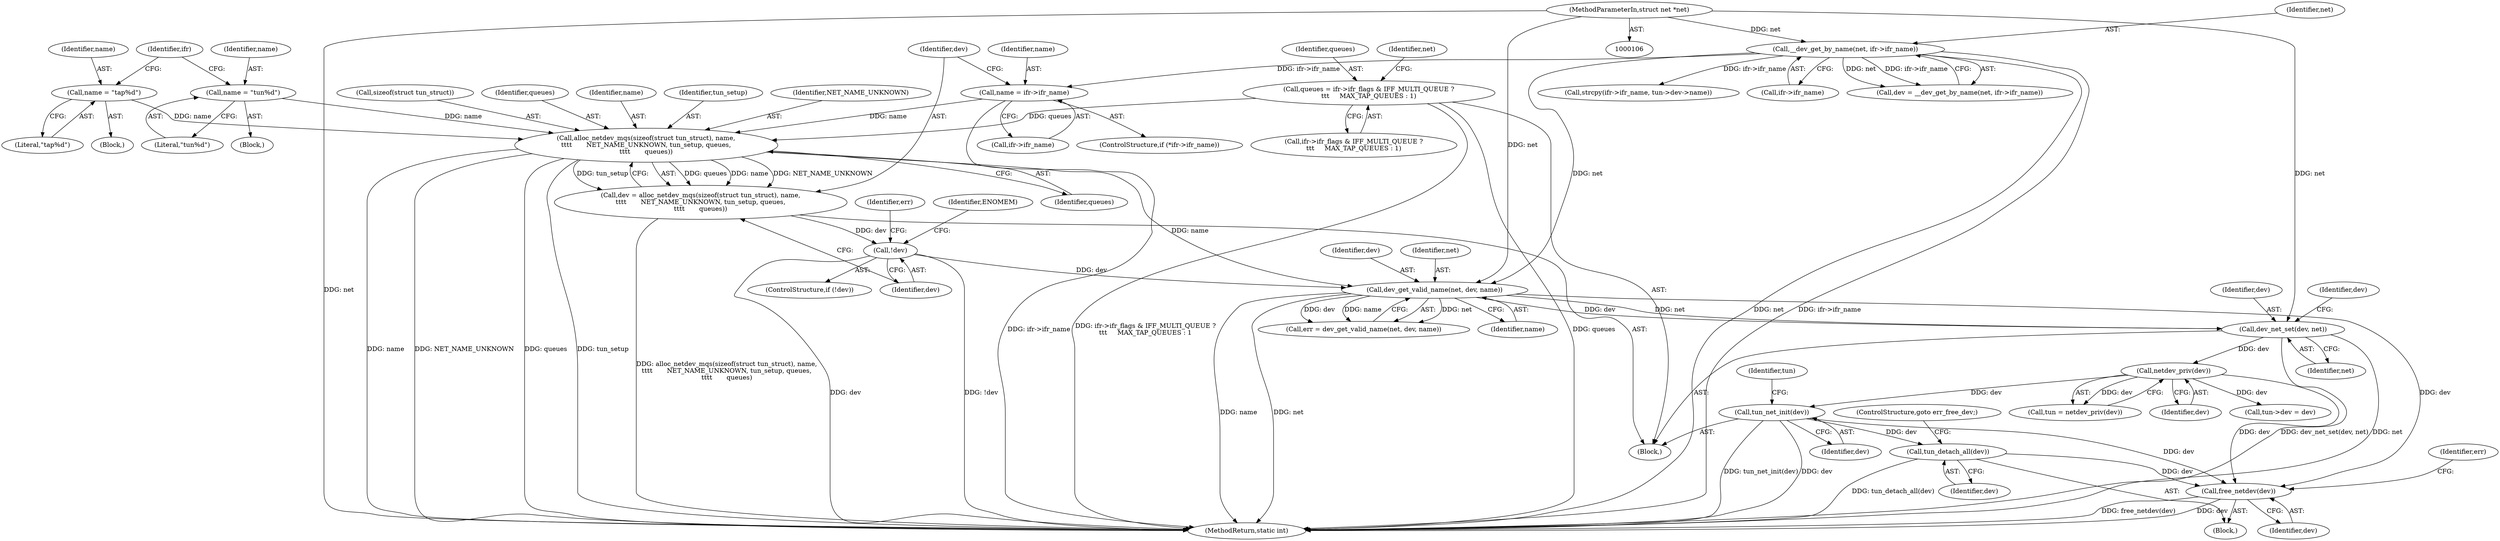 digraph "0_linux_0ad646c81b2182f7fa67ec0c8c825e0ee165696d@pointer" {
"1000574" [label="(Call,tun_detach_all(dev))"];
"1000465" [label="(Call,tun_net_init(dev))"];
"1000386" [label="(Call,netdev_priv(dev))"];
"1000360" [label="(Call,dev_net_set(dev, net))"];
"1000353" [label="(Call,dev_get_valid_name(net, dev, name))"];
"1000129" [label="(Call,__dev_get_by_name(net, ifr->ifr_name))"];
"1000107" [label="(MethodParameterIn,struct net *net)"];
"1000346" [label="(Call,!dev)"];
"1000335" [label="(Call,dev = alloc_netdev_mqs(sizeof(struct tun_struct), name,\n\t\t\t\t       NET_NAME_UNKNOWN, tun_setup, queues,\n\t\t\t\t       queues))"];
"1000337" [label="(Call,alloc_netdev_mqs(sizeof(struct tun_struct), name,\n\t\t\t\t       NET_NAME_UNKNOWN, tun_setup, queues,\n\t\t\t\t       queues))"];
"1000330" [label="(Call,name = ifr->ifr_name)"];
"1000318" [label="(Call,name = \"tap%d\")"];
"1000304" [label="(Call,name = \"tun%d\")"];
"1000265" [label="(Call,queues = ifr->ifr_flags & IFF_MULTI_QUEUE ?\n\t\t\t     MAX_TAP_QUEUES : 1)"];
"1000590" [label="(Call,free_netdev(dev))"];
"1000279" [label="(Identifier,net)"];
"1000325" [label="(ControlStructure,if (*ifr->ifr_name))"];
"1000387" [label="(Identifier,dev)"];
"1000388" [label="(Call,tun->dev = dev)"];
"1000562" [label="(Call,strcpy(ifr->ifr_name, tun->dev->name))"];
"1000355" [label="(Identifier,dev)"];
"1000330" [label="(Call,name = ifr->ifr_name)"];
"1000319" [label="(Identifier,name)"];
"1000345" [label="(ControlStructure,if (!dev))"];
"1000258" [label="(Block,)"];
"1000267" [label="(Call,ifr->ifr_flags & IFF_MULTI_QUEUE ?\n\t\t\t     MAX_TAP_QUEUES : 1)"];
"1000362" [label="(Identifier,net)"];
"1000314" [label="(Block,)"];
"1000593" [label="(Identifier,err)"];
"1000335" [label="(Call,dev = alloc_netdev_mqs(sizeof(struct tun_struct), name,\n\t\t\t\t       NET_NAME_UNKNOWN, tun_setup, queues,\n\t\t\t\t       queues))"];
"1000576" [label="(ControlStructure,goto err_free_dev;)"];
"1000130" [label="(Identifier,net)"];
"1000360" [label="(Call,dev_net_set(dev, net))"];
"1000386" [label="(Call,netdev_priv(dev))"];
"1000331" [label="(Identifier,name)"];
"1000332" [label="(Call,ifr->ifr_name)"];
"1000110" [label="(Block,)"];
"1000466" [label="(Identifier,dev)"];
"1000340" [label="(Identifier,name)"];
"1000305" [label="(Identifier,name)"];
"1000574" [label="(Call,tun_detach_all(dev))"];
"1000353" [label="(Call,dev_get_valid_name(net, dev, name))"];
"1000468" [label="(Identifier,tun)"];
"1000337" [label="(Call,alloc_netdev_mqs(sizeof(struct tun_struct), name,\n\t\t\t\t       NET_NAME_UNKNOWN, tun_setup, queues,\n\t\t\t\t       queues))"];
"1000465" [label="(Call,tun_net_init(dev))"];
"1000575" [label="(Identifier,dev)"];
"1000354" [label="(Identifier,net)"];
"1000346" [label="(Call,!dev)"];
"1000342" [label="(Identifier,tun_setup)"];
"1000591" [label="(Identifier,dev)"];
"1000320" [label="(Literal,\"tap%d\")"];
"1000129" [label="(Call,__dev_get_by_name(net, ifr->ifr_name))"];
"1000300" [label="(Block,)"];
"1000341" [label="(Identifier,NET_NAME_UNKNOWN)"];
"1000266" [label="(Identifier,queues)"];
"1000131" [label="(Call,ifr->ifr_name)"];
"1000107" [label="(MethodParameterIn,struct net *net)"];
"1000344" [label="(Identifier,queues)"];
"1000127" [label="(Call,dev = __dev_get_by_name(net, ifr->ifr_name))"];
"1000265" [label="(Call,queues = ifr->ifr_flags & IFF_MULTI_QUEUE ?\n\t\t\t     MAX_TAP_QUEUES : 1)"];
"1000304" [label="(Call,name = \"tun%d\")"];
"1000347" [label="(Identifier,dev)"];
"1000350" [label="(Identifier,ENOMEM)"];
"1000338" [label="(Call,sizeof(struct tun_struct))"];
"1000365" [label="(Identifier,dev)"];
"1000306" [label="(Literal,\"tun%d\")"];
"1000343" [label="(Identifier,queues)"];
"1000361" [label="(Identifier,dev)"];
"1000356" [label="(Identifier,name)"];
"1000336" [label="(Identifier,dev)"];
"1000328" [label="(Identifier,ifr)"];
"1000352" [label="(Identifier,err)"];
"1000384" [label="(Call,tun = netdev_priv(dev))"];
"1000351" [label="(Call,err = dev_get_valid_name(net, dev, name))"];
"1000590" [label="(Call,free_netdev(dev))"];
"1000318" [label="(Call,name = \"tap%d\")"];
"1000594" [label="(MethodReturn,static int)"];
"1000574" -> "1000110"  [label="AST: "];
"1000574" -> "1000575"  [label="CFG: "];
"1000575" -> "1000574"  [label="AST: "];
"1000576" -> "1000574"  [label="CFG: "];
"1000574" -> "1000594"  [label="DDG: tun_detach_all(dev)"];
"1000465" -> "1000574"  [label="DDG: dev"];
"1000574" -> "1000590"  [label="DDG: dev"];
"1000465" -> "1000258"  [label="AST: "];
"1000465" -> "1000466"  [label="CFG: "];
"1000466" -> "1000465"  [label="AST: "];
"1000468" -> "1000465"  [label="CFG: "];
"1000465" -> "1000594"  [label="DDG: tun_net_init(dev)"];
"1000465" -> "1000594"  [label="DDG: dev"];
"1000386" -> "1000465"  [label="DDG: dev"];
"1000465" -> "1000590"  [label="DDG: dev"];
"1000386" -> "1000384"  [label="AST: "];
"1000386" -> "1000387"  [label="CFG: "];
"1000387" -> "1000386"  [label="AST: "];
"1000384" -> "1000386"  [label="CFG: "];
"1000386" -> "1000384"  [label="DDG: dev"];
"1000360" -> "1000386"  [label="DDG: dev"];
"1000386" -> "1000388"  [label="DDG: dev"];
"1000386" -> "1000590"  [label="DDG: dev"];
"1000360" -> "1000258"  [label="AST: "];
"1000360" -> "1000362"  [label="CFG: "];
"1000361" -> "1000360"  [label="AST: "];
"1000362" -> "1000360"  [label="AST: "];
"1000365" -> "1000360"  [label="CFG: "];
"1000360" -> "1000594"  [label="DDG: dev_net_set(dev, net)"];
"1000360" -> "1000594"  [label="DDG: net"];
"1000353" -> "1000360"  [label="DDG: dev"];
"1000353" -> "1000360"  [label="DDG: net"];
"1000107" -> "1000360"  [label="DDG: net"];
"1000353" -> "1000351"  [label="AST: "];
"1000353" -> "1000356"  [label="CFG: "];
"1000354" -> "1000353"  [label="AST: "];
"1000355" -> "1000353"  [label="AST: "];
"1000356" -> "1000353"  [label="AST: "];
"1000351" -> "1000353"  [label="CFG: "];
"1000353" -> "1000594"  [label="DDG: name"];
"1000353" -> "1000594"  [label="DDG: net"];
"1000353" -> "1000351"  [label="DDG: net"];
"1000353" -> "1000351"  [label="DDG: dev"];
"1000353" -> "1000351"  [label="DDG: name"];
"1000129" -> "1000353"  [label="DDG: net"];
"1000107" -> "1000353"  [label="DDG: net"];
"1000346" -> "1000353"  [label="DDG: dev"];
"1000337" -> "1000353"  [label="DDG: name"];
"1000353" -> "1000590"  [label="DDG: dev"];
"1000129" -> "1000127"  [label="AST: "];
"1000129" -> "1000131"  [label="CFG: "];
"1000130" -> "1000129"  [label="AST: "];
"1000131" -> "1000129"  [label="AST: "];
"1000127" -> "1000129"  [label="CFG: "];
"1000129" -> "1000594"  [label="DDG: net"];
"1000129" -> "1000594"  [label="DDG: ifr->ifr_name"];
"1000129" -> "1000127"  [label="DDG: net"];
"1000129" -> "1000127"  [label="DDG: ifr->ifr_name"];
"1000107" -> "1000129"  [label="DDG: net"];
"1000129" -> "1000330"  [label="DDG: ifr->ifr_name"];
"1000129" -> "1000562"  [label="DDG: ifr->ifr_name"];
"1000107" -> "1000106"  [label="AST: "];
"1000107" -> "1000594"  [label="DDG: net"];
"1000346" -> "1000345"  [label="AST: "];
"1000346" -> "1000347"  [label="CFG: "];
"1000347" -> "1000346"  [label="AST: "];
"1000350" -> "1000346"  [label="CFG: "];
"1000352" -> "1000346"  [label="CFG: "];
"1000346" -> "1000594"  [label="DDG: dev"];
"1000346" -> "1000594"  [label="DDG: !dev"];
"1000335" -> "1000346"  [label="DDG: dev"];
"1000335" -> "1000258"  [label="AST: "];
"1000335" -> "1000337"  [label="CFG: "];
"1000336" -> "1000335"  [label="AST: "];
"1000337" -> "1000335"  [label="AST: "];
"1000347" -> "1000335"  [label="CFG: "];
"1000335" -> "1000594"  [label="DDG: alloc_netdev_mqs(sizeof(struct tun_struct), name,\n\t\t\t\t       NET_NAME_UNKNOWN, tun_setup, queues,\n\t\t\t\t       queues)"];
"1000337" -> "1000335"  [label="DDG: queues"];
"1000337" -> "1000335"  [label="DDG: name"];
"1000337" -> "1000335"  [label="DDG: NET_NAME_UNKNOWN"];
"1000337" -> "1000335"  [label="DDG: tun_setup"];
"1000337" -> "1000344"  [label="CFG: "];
"1000338" -> "1000337"  [label="AST: "];
"1000340" -> "1000337"  [label="AST: "];
"1000341" -> "1000337"  [label="AST: "];
"1000342" -> "1000337"  [label="AST: "];
"1000343" -> "1000337"  [label="AST: "];
"1000344" -> "1000337"  [label="AST: "];
"1000337" -> "1000594"  [label="DDG: queues"];
"1000337" -> "1000594"  [label="DDG: tun_setup"];
"1000337" -> "1000594"  [label="DDG: name"];
"1000337" -> "1000594"  [label="DDG: NET_NAME_UNKNOWN"];
"1000330" -> "1000337"  [label="DDG: name"];
"1000318" -> "1000337"  [label="DDG: name"];
"1000304" -> "1000337"  [label="DDG: name"];
"1000265" -> "1000337"  [label="DDG: queues"];
"1000330" -> "1000325"  [label="AST: "];
"1000330" -> "1000332"  [label="CFG: "];
"1000331" -> "1000330"  [label="AST: "];
"1000332" -> "1000330"  [label="AST: "];
"1000336" -> "1000330"  [label="CFG: "];
"1000330" -> "1000594"  [label="DDG: ifr->ifr_name"];
"1000318" -> "1000314"  [label="AST: "];
"1000318" -> "1000320"  [label="CFG: "];
"1000319" -> "1000318"  [label="AST: "];
"1000320" -> "1000318"  [label="AST: "];
"1000328" -> "1000318"  [label="CFG: "];
"1000304" -> "1000300"  [label="AST: "];
"1000304" -> "1000306"  [label="CFG: "];
"1000305" -> "1000304"  [label="AST: "];
"1000306" -> "1000304"  [label="AST: "];
"1000328" -> "1000304"  [label="CFG: "];
"1000265" -> "1000258"  [label="AST: "];
"1000265" -> "1000267"  [label="CFG: "];
"1000266" -> "1000265"  [label="AST: "];
"1000267" -> "1000265"  [label="AST: "];
"1000279" -> "1000265"  [label="CFG: "];
"1000265" -> "1000594"  [label="DDG: ifr->ifr_flags & IFF_MULTI_QUEUE ?\n\t\t\t     MAX_TAP_QUEUES : 1"];
"1000265" -> "1000594"  [label="DDG: queues"];
"1000590" -> "1000110"  [label="AST: "];
"1000590" -> "1000591"  [label="CFG: "];
"1000591" -> "1000590"  [label="AST: "];
"1000593" -> "1000590"  [label="CFG: "];
"1000590" -> "1000594"  [label="DDG: free_netdev(dev)"];
"1000590" -> "1000594"  [label="DDG: dev"];
}
